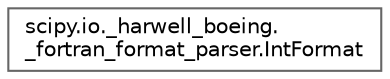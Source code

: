 digraph "Graphical Class Hierarchy"
{
 // LATEX_PDF_SIZE
  bgcolor="transparent";
  edge [fontname=Helvetica,fontsize=10,labelfontname=Helvetica,labelfontsize=10];
  node [fontname=Helvetica,fontsize=10,shape=box,height=0.2,width=0.4];
  rankdir="LR";
  Node0 [id="Node000000",label="scipy.io._harwell_boeing.\l_fortran_format_parser.IntFormat",height=0.2,width=0.4,color="grey40", fillcolor="white", style="filled",URL="$d1/d78/classscipy_1_1io_1_1__harwell__boeing_1_1__fortran__format__parser_1_1IntFormat.html",tooltip=" "];
}
